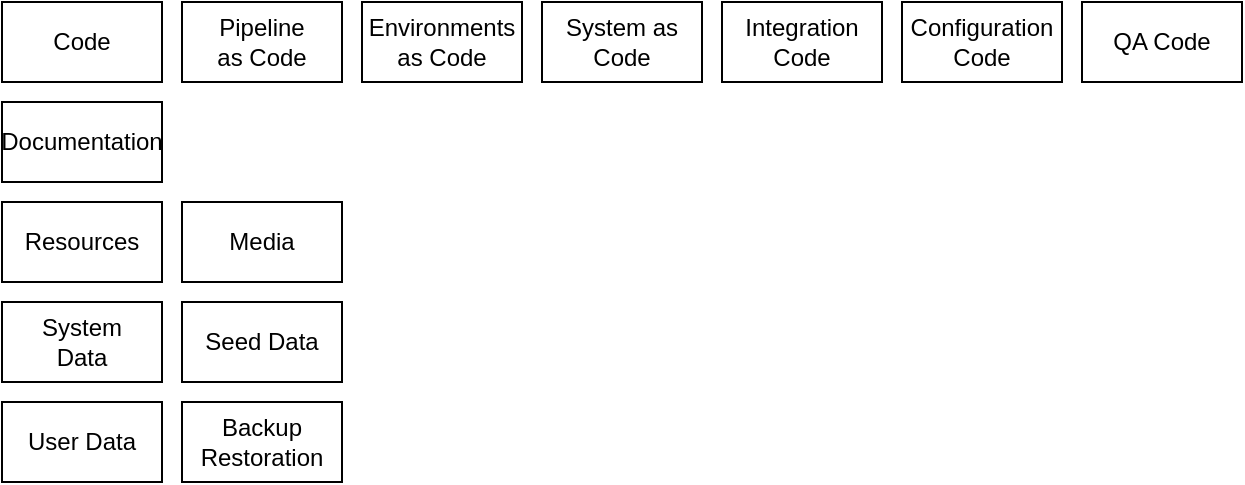 <mxfile version="18.0.2" type="google"><diagram id="59-h42d9GcLt3XBj5hRl" name="Page-1"><mxGraphModel grid="1" page="1" gridSize="10" guides="1" tooltips="1" connect="1" arrows="1" fold="1" pageScale="1" pageWidth="827" pageHeight="1169" math="0" shadow="0"><root><mxCell id="0"/><mxCell id="1" parent="0"/><mxCell id="kO7E5BnX6ZLaKtyJo8Rj-1" value="Environments&lt;br&gt;as Code" style="rounded=0;whiteSpace=wrap;html=1;" vertex="1" parent="1"><mxGeometry x="300" y="180" width="80" height="40" as="geometry"/></mxCell><mxCell id="kO7E5BnX6ZLaKtyJo8Rj-3" value="Documentation" style="rounded=0;whiteSpace=wrap;html=1;" vertex="1" parent="1"><mxGeometry x="120" y="230" width="80" height="40" as="geometry"/></mxCell><mxCell id="kO7E5BnX6ZLaKtyJo8Rj-6" value="Code" style="rounded=0;whiteSpace=wrap;html=1;" vertex="1" parent="1"><mxGeometry x="120" y="180" width="80" height="40" as="geometry"/></mxCell><mxCell id="kO7E5BnX6ZLaKtyJo8Rj-7" value="System as Code" style="rounded=0;whiteSpace=wrap;html=1;" vertex="1" parent="1"><mxGeometry x="390" y="180" width="80" height="40" as="geometry"/></mxCell><mxCell id="kO7E5BnX6ZLaKtyJo8Rj-8" value="System &lt;br&gt;Data" style="rounded=0;whiteSpace=wrap;html=1;" vertex="1" parent="1"><mxGeometry x="120" y="330" width="80" height="40" as="geometry"/></mxCell><mxCell id="kO7E5BnX6ZLaKtyJo8Rj-9" value="User Data" style="rounded=0;whiteSpace=wrap;html=1;" vertex="1" parent="1"><mxGeometry x="120" y="380" width="80" height="40" as="geometry"/></mxCell><mxCell id="kO7E5BnX6ZLaKtyJo8Rj-10" value="Integration Code" style="rounded=0;whiteSpace=wrap;html=1;" vertex="1" parent="1"><mxGeometry x="480" y="180" width="80" height="40" as="geometry"/></mxCell><mxCell id="kO7E5BnX6ZLaKtyJo8Rj-11" value="Configuration Code" style="rounded=0;whiteSpace=wrap;html=1;" vertex="1" parent="1"><mxGeometry x="570" y="180" width="80" height="40" as="geometry"/></mxCell><mxCell id="kO7E5BnX6ZLaKtyJo8Rj-12" value="QA Code" style="rounded=0;whiteSpace=wrap;html=1;" vertex="1" parent="1"><mxGeometry x="660" y="180" width="80" height="40" as="geometry"/></mxCell><mxCell id="kO7E5BnX6ZLaKtyJo8Rj-13" value="Pipeline&lt;br&gt;as Code" style="rounded=0;whiteSpace=wrap;html=1;" vertex="1" parent="1"><mxGeometry x="210" y="180" width="80" height="40" as="geometry"/></mxCell><mxCell id="kO7E5BnX6ZLaKtyJo8Rj-14" value="Seed Data" style="rounded=0;whiteSpace=wrap;html=1;" vertex="1" parent="1"><mxGeometry x="210" y="330" width="80" height="40" as="geometry"/></mxCell><mxCell id="kO7E5BnX6ZLaKtyJo8Rj-16" value="Resources" style="rounded=0;whiteSpace=wrap;html=1;" vertex="1" parent="1"><mxGeometry x="120" y="280" width="80" height="40" as="geometry"/></mxCell><mxCell id="kO7E5BnX6ZLaKtyJo8Rj-17" value="Media" style="rounded=0;whiteSpace=wrap;html=1;" vertex="1" parent="1"><mxGeometry x="210" y="280" width="80" height="40" as="geometry"/></mxCell><mxCell id="kO7E5BnX6ZLaKtyJo8Rj-19" value="Backup Restoration" style="rounded=0;whiteSpace=wrap;html=1;" vertex="1" parent="1"><mxGeometry x="210" y="380" width="80" height="40" as="geometry"/></mxCell></root></mxGraphModel></diagram></mxfile>